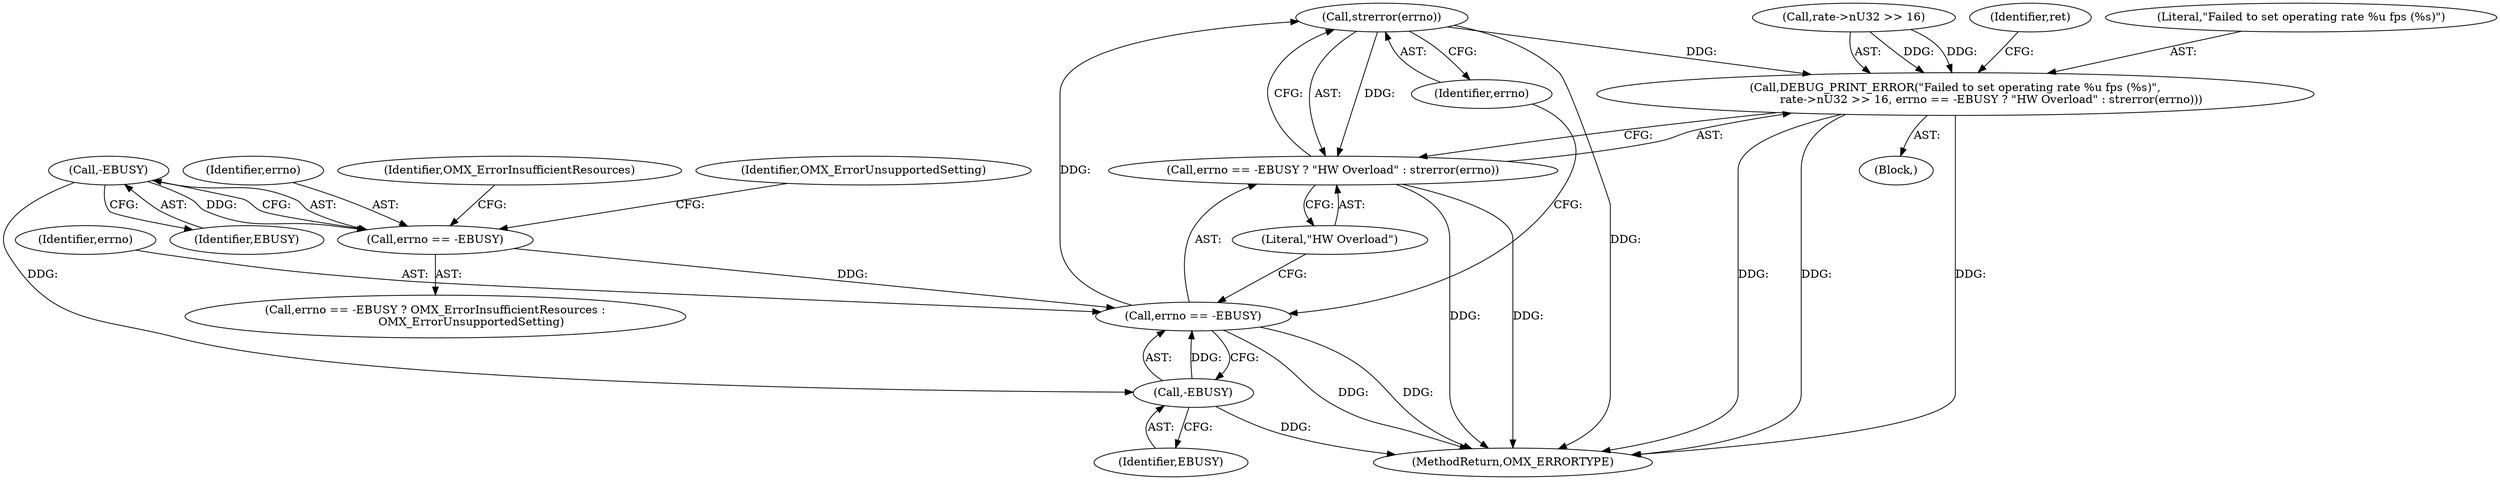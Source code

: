 digraph "0_Android_560ccdb509a7b86186fac0fce1b25bd9a3e6a6e8_1@API" {
"1001050" [label="(Call,strerror(errno))"];
"1001045" [label="(Call,errno == -EBUSY)"];
"1001031" [label="(Call,errno == -EBUSY)"];
"1001033" [label="(Call,-EBUSY)"];
"1001047" [label="(Call,-EBUSY)"];
"1001037" [label="(Call,DEBUG_PRINT_ERROR(\"Failed to set operating rate %u fps (%s)\",\n                    rate->nU32 >> 16, errno == -EBUSY ? \"HW Overload\" : strerror(errno)))"];
"1001044" [label="(Call,errno == -EBUSY ? \"HW Overload\" : strerror(errno))"];
"1001047" [label="(Call,-EBUSY)"];
"1001037" [label="(Call,DEBUG_PRINT_ERROR(\"Failed to set operating rate %u fps (%s)\",\n                    rate->nU32 >> 16, errno == -EBUSY ? \"HW Overload\" : strerror(errno)))"];
"1001033" [label="(Call,-EBUSY)"];
"1001034" [label="(Identifier,EBUSY)"];
"1001036" [label="(Identifier,OMX_ErrorUnsupportedSetting)"];
"1001032" [label="(Identifier,errno)"];
"1001050" [label="(Call,strerror(errno))"];
"1001045" [label="(Call,errno == -EBUSY)"];
"1001049" [label="(Literal,\"HW Overload\")"];
"1001039" [label="(Call,rate->nU32 >> 16)"];
"1001051" [label="(Identifier,errno)"];
"1001056" [label="(MethodReturn,OMX_ERRORTYPE)"];
"1001048" [label="(Identifier,EBUSY)"];
"1001031" [label="(Call,errno == -EBUSY)"];
"1001030" [label="(Call,errno == -EBUSY ? OMX_ErrorInsufficientResources :\n                    OMX_ErrorUnsupportedSetting)"];
"1001035" [label="(Identifier,OMX_ErrorInsufficientResources)"];
"1001027" [label="(Block,)"];
"1001044" [label="(Call,errno == -EBUSY ? \"HW Overload\" : strerror(errno))"];
"1001046" [label="(Identifier,errno)"];
"1001053" [label="(Identifier,ret)"];
"1001038" [label="(Literal,\"Failed to set operating rate %u fps (%s)\")"];
"1001050" -> "1001044"  [label="AST: "];
"1001050" -> "1001051"  [label="CFG: "];
"1001051" -> "1001050"  [label="AST: "];
"1001044" -> "1001050"  [label="CFG: "];
"1001050" -> "1001056"  [label="DDG: "];
"1001050" -> "1001037"  [label="DDG: "];
"1001050" -> "1001044"  [label="DDG: "];
"1001045" -> "1001050"  [label="DDG: "];
"1001045" -> "1001044"  [label="AST: "];
"1001045" -> "1001047"  [label="CFG: "];
"1001046" -> "1001045"  [label="AST: "];
"1001047" -> "1001045"  [label="AST: "];
"1001049" -> "1001045"  [label="CFG: "];
"1001051" -> "1001045"  [label="CFG: "];
"1001045" -> "1001056"  [label="DDG: "];
"1001045" -> "1001056"  [label="DDG: "];
"1001031" -> "1001045"  [label="DDG: "];
"1001047" -> "1001045"  [label="DDG: "];
"1001031" -> "1001030"  [label="AST: "];
"1001031" -> "1001033"  [label="CFG: "];
"1001032" -> "1001031"  [label="AST: "];
"1001033" -> "1001031"  [label="AST: "];
"1001035" -> "1001031"  [label="CFG: "];
"1001036" -> "1001031"  [label="CFG: "];
"1001033" -> "1001031"  [label="DDG: "];
"1001033" -> "1001034"  [label="CFG: "];
"1001034" -> "1001033"  [label="AST: "];
"1001033" -> "1001047"  [label="DDG: "];
"1001047" -> "1001048"  [label="CFG: "];
"1001048" -> "1001047"  [label="AST: "];
"1001047" -> "1001056"  [label="DDG: "];
"1001037" -> "1001027"  [label="AST: "];
"1001037" -> "1001044"  [label="CFG: "];
"1001038" -> "1001037"  [label="AST: "];
"1001039" -> "1001037"  [label="AST: "];
"1001044" -> "1001037"  [label="AST: "];
"1001053" -> "1001037"  [label="CFG: "];
"1001037" -> "1001056"  [label="DDG: "];
"1001037" -> "1001056"  [label="DDG: "];
"1001037" -> "1001056"  [label="DDG: "];
"1001039" -> "1001037"  [label="DDG: "];
"1001039" -> "1001037"  [label="DDG: "];
"1001044" -> "1001049"  [label="CFG: "];
"1001049" -> "1001044"  [label="AST: "];
"1001044" -> "1001056"  [label="DDG: "];
"1001044" -> "1001056"  [label="DDG: "];
}
